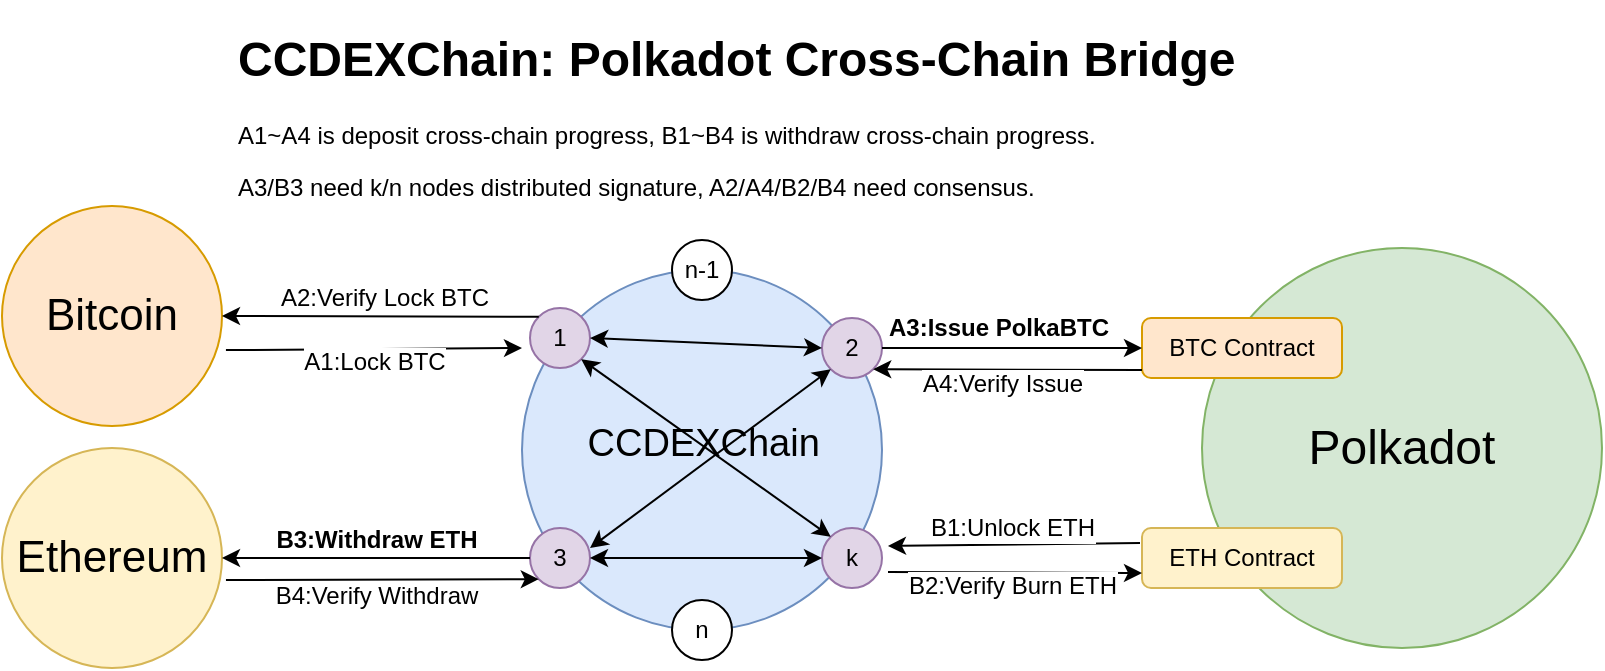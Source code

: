 <mxfile pages="1" version="11.2.8" type="device"><diagram id="4fF8orOUffJfvBC8VBDa" name="第 1 页"><mxGraphModel dx="946" dy="502" grid="0" gridSize="10" guides="1" tooltips="1" connect="1" arrows="1" fold="1" page="1" pageScale="1" pageWidth="850" pageHeight="1100" math="0" shadow="0"><root><mxCell id="0"/><mxCell id="1" parent="0"/><mxCell id="Qes1aQMvITuAqMnAe_qD-1" value="&lt;font style=&quot;font-size: 22px&quot;&gt;Bitcoin&lt;/font&gt;" style="ellipse;whiteSpace=wrap;html=1;aspect=fixed;fillColor=#ffe6cc;strokeColor=#d79b00;" vertex="1" parent="1"><mxGeometry x="30" y="139" width="110" height="110" as="geometry"/></mxCell><mxCell id="Qes1aQMvITuAqMnAe_qD-3" value="&lt;font style=&quot;font-size: 22px&quot;&gt;Ethereum&lt;/font&gt;" style="ellipse;whiteSpace=wrap;html=1;aspect=fixed;fillColor=#fff2cc;strokeColor=#d6b656;" vertex="1" parent="1"><mxGeometry x="30" y="260" width="110" height="110" as="geometry"/></mxCell><mxCell id="Qes1aQMvITuAqMnAe_qD-4" value="&lt;font style=&quot;font-size: 24px&quot;&gt;Polkadot&lt;/font&gt;" style="ellipse;whiteSpace=wrap;html=1;aspect=fixed;fillColor=#d5e8d4;strokeColor=#82b366;" vertex="1" parent="1"><mxGeometry x="630" y="160" width="200" height="200" as="geometry"/></mxCell><mxCell id="Qes1aQMvITuAqMnAe_qD-5" value="BTC Contract" style="rounded=1;whiteSpace=wrap;html=1;fillColor=#ffe6cc;strokeColor=#d79b00;" vertex="1" parent="1"><mxGeometry x="600" y="195" width="100" height="30" as="geometry"/></mxCell><mxCell id="Qes1aQMvITuAqMnAe_qD-8" value="ETH Contract" style="rounded=1;whiteSpace=wrap;html=1;fillColor=#fff2cc;strokeColor=#d6b656;" vertex="1" parent="1"><mxGeometry x="600" y="300" width="100" height="30" as="geometry"/></mxCell><mxCell id="Qes1aQMvITuAqMnAe_qD-9" value="&lt;font style=&quot;font-size: 19px&quot;&gt;&amp;nbsp; &amp;nbsp; &amp;nbsp;&lt;br&gt;&amp;nbsp; &amp;nbsp; &amp;nbsp; CCDEXChain&lt;/font&gt;&amp;nbsp; &amp;nbsp; &amp;nbsp; &amp;nbsp; &amp;nbsp; &amp;nbsp; &amp;nbsp; &amp;nbsp; &amp;nbsp; &amp;nbsp;&amp;nbsp;&lt;br&gt;&amp;nbsp;" style="ellipse;whiteSpace=wrap;html=1;aspect=fixed;fillColor=#dae8fc;strokeColor=#6c8ebf;" vertex="1" parent="1"><mxGeometry x="290" y="171" width="180" height="180" as="geometry"/></mxCell><mxCell id="Qes1aQMvITuAqMnAe_qD-10" value="1" style="ellipse;whiteSpace=wrap;html=1;aspect=fixed;fillColor=#e1d5e7;strokeColor=#9673a6;" vertex="1" parent="1"><mxGeometry x="294" y="190" width="30" height="30" as="geometry"/></mxCell><mxCell id="Qes1aQMvITuAqMnAe_qD-11" value="3" style="ellipse;whiteSpace=wrap;html=1;aspect=fixed;fillColor=#e1d5e7;strokeColor=#9673a6;" vertex="1" parent="1"><mxGeometry x="294" y="300" width="30" height="30" as="geometry"/></mxCell><mxCell id="Qes1aQMvITuAqMnAe_qD-12" value="k" style="ellipse;whiteSpace=wrap;html=1;aspect=fixed;fillColor=#e1d5e7;strokeColor=#9673a6;" vertex="1" parent="1"><mxGeometry x="440" y="300" width="30" height="30" as="geometry"/></mxCell><mxCell id="Qes1aQMvITuAqMnAe_qD-13" value="2" style="ellipse;whiteSpace=wrap;html=1;aspect=fixed;fillColor=#e1d5e7;strokeColor=#9673a6;" vertex="1" parent="1"><mxGeometry x="440" y="195" width="30" height="30" as="geometry"/></mxCell><mxCell id="Qes1aQMvITuAqMnAe_qD-14" value="n" style="ellipse;whiteSpace=wrap;html=1;aspect=fixed;" vertex="1" parent="1"><mxGeometry x="365" y="336" width="30" height="30" as="geometry"/></mxCell><mxCell id="Qes1aQMvITuAqMnAe_qD-15" value="n-1" style="ellipse;whiteSpace=wrap;html=1;aspect=fixed;" vertex="1" parent="1"><mxGeometry x="365" y="156" width="30" height="30" as="geometry"/></mxCell><mxCell id="Qes1aQMvITuAqMnAe_qD-16" value="" style="endArrow=classic;startArrow=classic;html=1;entryX=0;entryY=1;entryDx=0;entryDy=0;" edge="1" parent="1" target="Qes1aQMvITuAqMnAe_qD-13"><mxGeometry width="50" height="50" relative="1" as="geometry"><mxPoint x="324" y="310" as="sourcePoint"/><mxPoint x="374" y="260" as="targetPoint"/></mxGeometry></mxCell><mxCell id="Qes1aQMvITuAqMnAe_qD-17" value="" style="endArrow=classic;startArrow=classic;html=1;entryX=0;entryY=0;entryDx=0;entryDy=0;exitX=1;exitY=1;exitDx=0;exitDy=0;" edge="1" parent="1" source="Qes1aQMvITuAqMnAe_qD-10" target="Qes1aQMvITuAqMnAe_qD-12"><mxGeometry width="50" height="50" relative="1" as="geometry"><mxPoint x="299" y="261" as="sourcePoint"/><mxPoint x="349" y="211" as="targetPoint"/></mxGeometry></mxCell><mxCell id="Qes1aQMvITuAqMnAe_qD-19" value="" style="endArrow=classic;startArrow=classic;html=1;entryX=0;entryY=0.5;entryDx=0;entryDy=0;exitX=1;exitY=0.5;exitDx=0;exitDy=0;" edge="1" parent="1" source="Qes1aQMvITuAqMnAe_qD-10" target="Qes1aQMvITuAqMnAe_qD-13"><mxGeometry width="50" height="50" relative="1" as="geometry"><mxPoint x="300" y="280" as="sourcePoint"/><mxPoint x="350" y="230" as="targetPoint"/></mxGeometry></mxCell><mxCell id="Qes1aQMvITuAqMnAe_qD-20" value="" style="endArrow=classic;startArrow=classic;html=1;entryX=0;entryY=0.5;entryDx=0;entryDy=0;exitX=1;exitY=0.5;exitDx=0;exitDy=0;" edge="1" parent="1" source="Qes1aQMvITuAqMnAe_qD-11" target="Qes1aQMvITuAqMnAe_qD-12"><mxGeometry width="50" height="50" relative="1" as="geometry"><mxPoint x="230" y="370" as="sourcePoint"/><mxPoint x="280" y="320" as="targetPoint"/></mxGeometry></mxCell><mxCell id="Qes1aQMvITuAqMnAe_qD-23" value="" style="endArrow=classic;html=1;exitX=1.018;exitY=0.655;exitDx=0;exitDy=0;exitPerimeter=0;" edge="1" parent="1" source="Qes1aQMvITuAqMnAe_qD-1"><mxGeometry width="50" height="50" relative="1" as="geometry"><mxPoint x="180" y="250" as="sourcePoint"/><mxPoint x="290" y="210" as="targetPoint"/></mxGeometry></mxCell><mxCell id="Qes1aQMvITuAqMnAe_qD-25" value="" style="endArrow=classic;html=1;entryX=1;entryY=0.5;entryDx=0;entryDy=0;exitX=0;exitY=0;exitDx=0;exitDy=0;" edge="1" parent="1" source="Qes1aQMvITuAqMnAe_qD-10" target="Qes1aQMvITuAqMnAe_qD-1"><mxGeometry width="50" height="50" relative="1" as="geometry"><mxPoint x="210" y="190" as="sourcePoint"/><mxPoint x="260" y="140" as="targetPoint"/></mxGeometry></mxCell><mxCell id="Qes1aQMvITuAqMnAe_qD-26" value="A2:Verify Lock BTC" style="text;html=1;resizable=0;points=[];align=center;verticalAlign=middle;labelBackgroundColor=#ffffff;direction=west;rotation=0;" vertex="1" connectable="0" parent="Qes1aQMvITuAqMnAe_qD-25"><mxGeometry x="0.013" y="1" relative="1" as="geometry"><mxPoint x="2" y="-10" as="offset"/></mxGeometry></mxCell><mxCell id="Qes1aQMvITuAqMnAe_qD-27" value="A1:Lock BTC" style="text;html=1;resizable=0;points=[];align=center;verticalAlign=middle;labelBackgroundColor=#ffffff;direction=west;rotation=0;" vertex="1" connectable="0" parent="1"><mxGeometry x="200.185" y="219.053" as="geometry"><mxPoint x="16" y="-2" as="offset"/></mxGeometry></mxCell><mxCell id="Qes1aQMvITuAqMnAe_qD-28" value="" style="endArrow=classic;html=1;entryX=0;entryY=0.5;entryDx=0;entryDy=0;exitX=1;exitY=0.5;exitDx=0;exitDy=0;" edge="1" parent="1" source="Qes1aQMvITuAqMnAe_qD-13" target="Qes1aQMvITuAqMnAe_qD-5"><mxGeometry width="50" height="50" relative="1" as="geometry"><mxPoint x="470" y="401" as="sourcePoint"/><mxPoint x="520" y="351" as="targetPoint"/></mxGeometry></mxCell><mxCell id="Qes1aQMvITuAqMnAe_qD-29" value="&lt;b&gt;A3:Issue PolkaBTC&lt;/b&gt;" style="text;html=1;resizable=0;points=[];align=center;verticalAlign=middle;labelBackgroundColor=#ffffff;" vertex="1" connectable="0" parent="Qes1aQMvITuAqMnAe_qD-28"><mxGeometry x="-0.108" relative="1" as="geometry"><mxPoint y="-10" as="offset"/></mxGeometry></mxCell><mxCell id="Qes1aQMvITuAqMnAe_qD-30" value="" style="endArrow=classic;html=1;entryX=1.133;entryY=0.3;entryDx=0;entryDy=0;entryPerimeter=0;exitX=0;exitY=0.25;exitDx=0;exitDy=0;" edge="1" parent="1"><mxGeometry width="50" height="50" relative="1" as="geometry"><mxPoint x="599" y="307.5" as="sourcePoint"/><mxPoint x="472.99" y="309" as="targetPoint"/></mxGeometry></mxCell><mxCell id="Qes1aQMvITuAqMnAe_qD-31" value="B1:Unlock ETH" style="text;html=1;resizable=0;points=[];align=center;verticalAlign=middle;labelBackgroundColor=#ffffff;" vertex="1" connectable="0" parent="Qes1aQMvITuAqMnAe_qD-30"><mxGeometry x="0.095" y="-2" relative="1" as="geometry"><mxPoint x="5" y="-7" as="offset"/></mxGeometry></mxCell><mxCell id="Qes1aQMvITuAqMnAe_qD-32" value="" style="endArrow=classic;html=1;entryX=0;entryY=0.75;entryDx=0;entryDy=0;exitX=1.1;exitY=0.733;exitDx=0;exitDy=0;exitPerimeter=0;" edge="1" parent="1" source="Qes1aQMvITuAqMnAe_qD-12" target="Qes1aQMvITuAqMnAe_qD-8"><mxGeometry width="50" height="50" relative="1" as="geometry"><mxPoint x="510" y="376" as="sourcePoint"/><mxPoint x="560" y="326" as="targetPoint"/></mxGeometry></mxCell><mxCell id="Qes1aQMvITuAqMnAe_qD-33" value="B2:Verify Burn ETH" style="text;html=1;resizable=0;points=[];align=center;verticalAlign=middle;labelBackgroundColor=#ffffff;" vertex="1" connectable="0" parent="Qes1aQMvITuAqMnAe_qD-32"><mxGeometry x="0.212" y="2" relative="1" as="geometry"><mxPoint x="-15" y="8" as="offset"/></mxGeometry></mxCell><mxCell id="Qes1aQMvITuAqMnAe_qD-35" value="" style="endArrow=classic;html=1;entryX=1;entryY=0.5;entryDx=0;entryDy=0;exitX=0;exitY=0.5;exitDx=0;exitDy=0;" edge="1" parent="1" source="Qes1aQMvITuAqMnAe_qD-11" target="Qes1aQMvITuAqMnAe_qD-3"><mxGeometry width="50" height="50" relative="1" as="geometry"><mxPoint x="220" y="390" as="sourcePoint"/><mxPoint x="270" y="340" as="targetPoint"/></mxGeometry></mxCell><mxCell id="Qes1aQMvITuAqMnAe_qD-36" value="&lt;b&gt;B3:Withdraw ETH&lt;/b&gt;" style="text;html=1;resizable=0;points=[];align=center;verticalAlign=middle;labelBackgroundColor=#ffffff;" vertex="1" connectable="0" parent="Qes1aQMvITuAqMnAe_qD-35"><mxGeometry y="-2" relative="1" as="geometry"><mxPoint y="-7" as="offset"/></mxGeometry></mxCell><mxCell id="Qes1aQMvITuAqMnAe_qD-37" value="" style="endArrow=classic;html=1;exitX=1.018;exitY=0.6;exitDx=0;exitDy=0;exitPerimeter=0;entryX=0;entryY=1;entryDx=0;entryDy=0;" edge="1" parent="1" source="Qes1aQMvITuAqMnAe_qD-3" target="Qes1aQMvITuAqMnAe_qD-11"><mxGeometry width="50" height="50" relative="1" as="geometry"><mxPoint x="180" y="390" as="sourcePoint"/><mxPoint x="230" y="340" as="targetPoint"/></mxGeometry></mxCell><mxCell id="Qes1aQMvITuAqMnAe_qD-38" value="B4:Verify Withdraw" style="text;html=1;resizable=0;points=[];align=center;verticalAlign=middle;labelBackgroundColor=#ffffff;" vertex="1" connectable="0" parent="Qes1aQMvITuAqMnAe_qD-37"><mxGeometry x="-0.181" y="-1" relative="1" as="geometry"><mxPoint x="11" y="7" as="offset"/></mxGeometry></mxCell><mxCell id="Qes1aQMvITuAqMnAe_qD-39" value="" style="endArrow=classic;html=1;entryX=1;entryY=1;entryDx=0;entryDy=0;" edge="1" parent="1" target="Qes1aQMvITuAqMnAe_qD-13"><mxGeometry width="50" height="50" relative="1" as="geometry"><mxPoint x="600" y="221" as="sourcePoint"/><mxPoint x="600" y="240" as="targetPoint"/></mxGeometry></mxCell><mxCell id="Qes1aQMvITuAqMnAe_qD-40" value="A4:Verify Issue" style="text;html=1;resizable=0;points=[];align=center;verticalAlign=middle;labelBackgroundColor=#ffffff;" vertex="1" connectable="0" parent="Qes1aQMvITuAqMnAe_qD-39"><mxGeometry x="-0.108" relative="1" as="geometry"><mxPoint x="-10" y="7" as="offset"/></mxGeometry></mxCell><mxCell id="Qes1aQMvITuAqMnAe_qD-42" value="&lt;h1&gt;CCDEXChain: Polkadot Cross-Chain Bridge&amp;nbsp;&lt;/h1&gt;&lt;p&gt;A1~A4 is deposit cross-chain progress, B1~B4 is withdraw cross-chain progress.&lt;/p&gt;&lt;p&gt;A3/B3 need k/n nodes distributed signature, A2/A4/B2/B4 need consensus.&lt;/p&gt;" style="text;html=1;strokeColor=none;fillColor=none;spacing=5;spacingTop=-20;whiteSpace=wrap;overflow=hidden;rounded=0;" vertex="1" parent="1"><mxGeometry x="143" y="46" width="530" height="100" as="geometry"/></mxCell></root></mxGraphModel></diagram></mxfile>